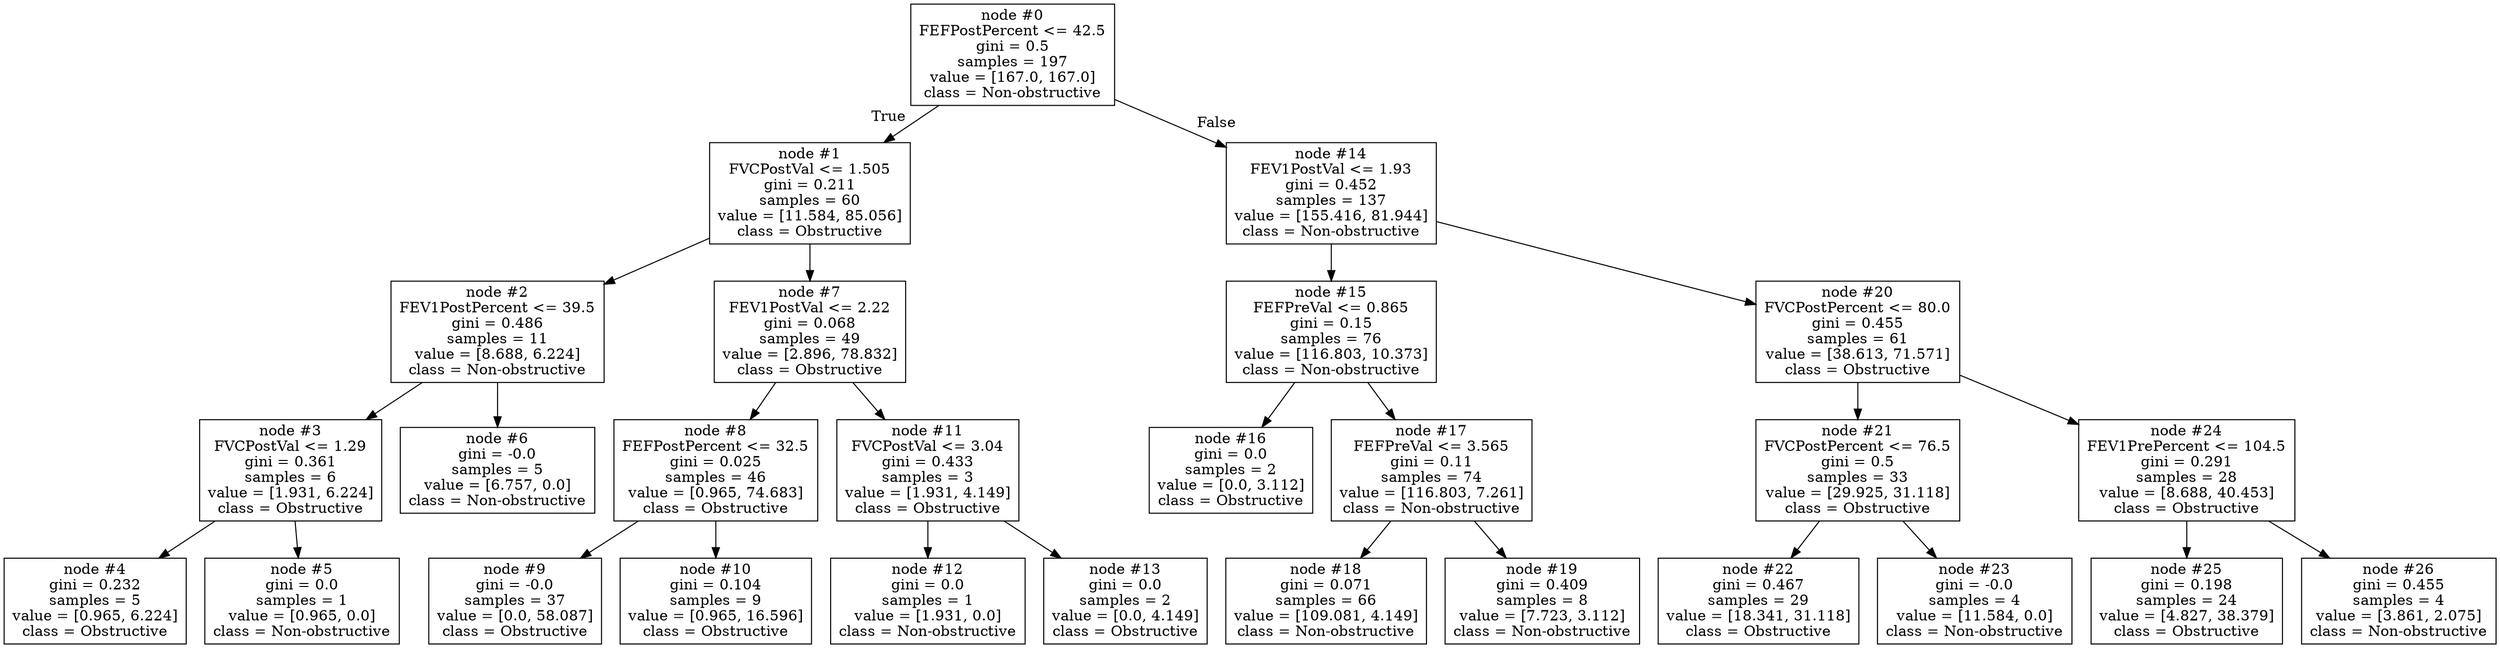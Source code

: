 digraph Tree {
node [shape=box] ;
0 [label="node #0\nFEFPostPercent <= 42.5\ngini = 0.5\nsamples = 197\nvalue = [167.0, 167.0]\nclass = Non-obstructive"] ;
1 [label="node #1\nFVCPostVal <= 1.505\ngini = 0.211\nsamples = 60\nvalue = [11.584, 85.056]\nclass = Obstructive"] ;
0 -> 1 [labeldistance=2.5, labelangle=45, headlabel="True"] ;
2 [label="node #2\nFEV1PostPercent <= 39.5\ngini = 0.486\nsamples = 11\nvalue = [8.688, 6.224]\nclass = Non-obstructive"] ;
1 -> 2 ;
3 [label="node #3\nFVCPostVal <= 1.29\ngini = 0.361\nsamples = 6\nvalue = [1.931, 6.224]\nclass = Obstructive"] ;
2 -> 3 ;
4 [label="node #4\ngini = 0.232\nsamples = 5\nvalue = [0.965, 6.224]\nclass = Obstructive"] ;
3 -> 4 ;
5 [label="node #5\ngini = 0.0\nsamples = 1\nvalue = [0.965, 0.0]\nclass = Non-obstructive"] ;
3 -> 5 ;
6 [label="node #6\ngini = -0.0\nsamples = 5\nvalue = [6.757, 0.0]\nclass = Non-obstructive"] ;
2 -> 6 ;
7 [label="node #7\nFEV1PostVal <= 2.22\ngini = 0.068\nsamples = 49\nvalue = [2.896, 78.832]\nclass = Obstructive"] ;
1 -> 7 ;
8 [label="node #8\nFEFPostPercent <= 32.5\ngini = 0.025\nsamples = 46\nvalue = [0.965, 74.683]\nclass = Obstructive"] ;
7 -> 8 ;
9 [label="node #9\ngini = -0.0\nsamples = 37\nvalue = [0.0, 58.087]\nclass = Obstructive"] ;
8 -> 9 ;
10 [label="node #10\ngini = 0.104\nsamples = 9\nvalue = [0.965, 16.596]\nclass = Obstructive"] ;
8 -> 10 ;
11 [label="node #11\nFVCPostVal <= 3.04\ngini = 0.433\nsamples = 3\nvalue = [1.931, 4.149]\nclass = Obstructive"] ;
7 -> 11 ;
12 [label="node #12\ngini = 0.0\nsamples = 1\nvalue = [1.931, 0.0]\nclass = Non-obstructive"] ;
11 -> 12 ;
13 [label="node #13\ngini = 0.0\nsamples = 2\nvalue = [0.0, 4.149]\nclass = Obstructive"] ;
11 -> 13 ;
14 [label="node #14\nFEV1PostVal <= 1.93\ngini = 0.452\nsamples = 137\nvalue = [155.416, 81.944]\nclass = Non-obstructive"] ;
0 -> 14 [labeldistance=2.5, labelangle=-45, headlabel="False"] ;
15 [label="node #15\nFEFPreVal <= 0.865\ngini = 0.15\nsamples = 76\nvalue = [116.803, 10.373]\nclass = Non-obstructive"] ;
14 -> 15 ;
16 [label="node #16\ngini = 0.0\nsamples = 2\nvalue = [0.0, 3.112]\nclass = Obstructive"] ;
15 -> 16 ;
17 [label="node #17\nFEFPreVal <= 3.565\ngini = 0.11\nsamples = 74\nvalue = [116.803, 7.261]\nclass = Non-obstructive"] ;
15 -> 17 ;
18 [label="node #18\ngini = 0.071\nsamples = 66\nvalue = [109.081, 4.149]\nclass = Non-obstructive"] ;
17 -> 18 ;
19 [label="node #19\ngini = 0.409\nsamples = 8\nvalue = [7.723, 3.112]\nclass = Non-obstructive"] ;
17 -> 19 ;
20 [label="node #20\nFVCPostPercent <= 80.0\ngini = 0.455\nsamples = 61\nvalue = [38.613, 71.571]\nclass = Obstructive"] ;
14 -> 20 ;
21 [label="node #21\nFVCPostPercent <= 76.5\ngini = 0.5\nsamples = 33\nvalue = [29.925, 31.118]\nclass = Obstructive"] ;
20 -> 21 ;
22 [label="node #22\ngini = 0.467\nsamples = 29\nvalue = [18.341, 31.118]\nclass = Obstructive"] ;
21 -> 22 ;
23 [label="node #23\ngini = -0.0\nsamples = 4\nvalue = [11.584, 0.0]\nclass = Non-obstructive"] ;
21 -> 23 ;
24 [label="node #24\nFEV1PrePercent <= 104.5\ngini = 0.291\nsamples = 28\nvalue = [8.688, 40.453]\nclass = Obstructive"] ;
20 -> 24 ;
25 [label="node #25\ngini = 0.198\nsamples = 24\nvalue = [4.827, 38.379]\nclass = Obstructive"] ;
24 -> 25 ;
26 [label="node #26\ngini = 0.455\nsamples = 4\nvalue = [3.861, 2.075]\nclass = Non-obstructive"] ;
24 -> 26 ;
}